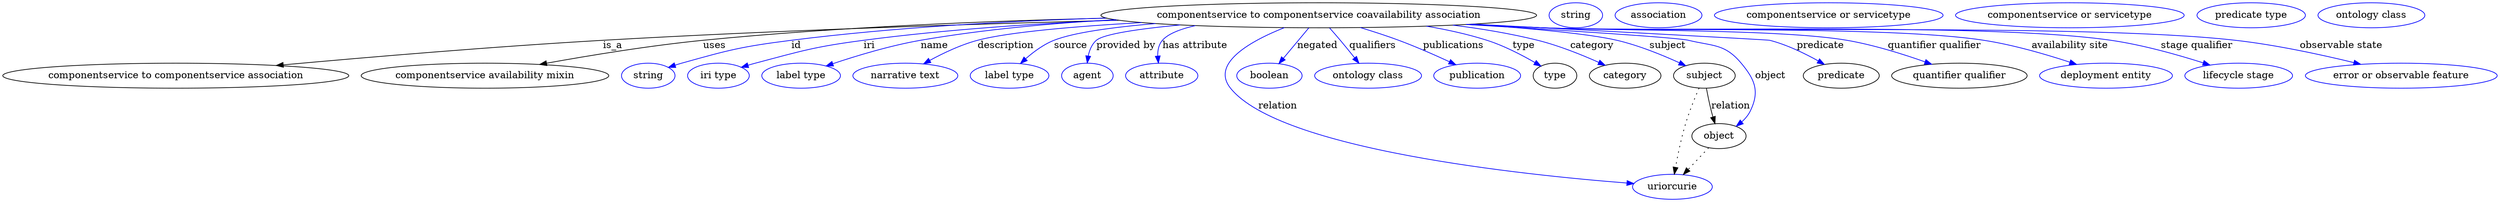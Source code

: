 digraph {
	graph [bb="0,0,3586.7,283"];
	node [label="\N"];
	"componentservice to componentservice coavailability association"	[height=0.5,
		label="componentservice to componentservice coavailability association",
		pos="1891.9,265",
		width=8.702];
	"componentservice to componentservice association"	[height=0.5,
		pos="248.93,178",
		width=6.9147];
	"componentservice to componentservice coavailability association" -> "componentservice to componentservice association"	[label=is_a,
		lp="876.93,221.5",
		pos="e,393.32,192.7 1604.3,257.85 1397.8,252.55 1113.1,243.43 862.93,229 706.21,219.96 527.37,204.85 403.28,193.6"];
	"componentservice availability mixin"	[height=0.5,
		pos="693.93,178",
		width=4.9468];
	"componentservice to componentservice coavailability association" -> "componentservice availability mixin"	[label=uses,
		lp="1023.4,221.5",
		pos="e,772.38,194.19 1586.9,260.87 1416,256.88 1199.2,248.1 1006.9,229 930.81,221.44 845.06,207.35 782.59,196.05"];
	id	[color=blue,
		height=0.5,
		label=string,
		pos="927.93,178",
		width=1.0652];
	"componentservice to componentservice coavailability association" -> id	[color=blue,
		label=id,
		lp="1140.9,221.5",
		pos="e,956.92,189.97 1586.2,260.99 1447.7,256.78 1282.1,247.77 1133.9,229 1062.8,219.98 1045,215.35 975.93,196 972.82,195.13 969.62,194.16 \
966.43,193.14",
		style=solid];
	iri	[color=blue,
		height=0.5,
		label="iri type",
		pos="1028.9,178",
		width=1.2277];
	"componentservice to componentservice coavailability association" -> iri	[color=blue,
		label=iri,
		lp="1245.9,221.5",
		pos="e,1061.9,190.13 1602.1,258.14 1488.2,253.32 1356.6,244.63 1237.9,229 1167.7,219.75 1150.4,214.18 1081.9,196 1078.6,195.11 1075.1,\
194.12 1071.6,193.1",
		style=solid];
	name	[color=blue,
		height=0.5,
		label="label type",
		pos="1147.9,178",
		width=1.5707];
	"componentservice to componentservice coavailability association" -> name	[color=blue,
		label=name,
		lp="1339.9,221.5",
		pos="e,1183.9,192.01 1599.1,258.58 1509.1,253.57 1410,244.65 1319.9,229 1276.3,221.42 1228,206.79 1193.7,195.31",
		style=solid];
	description	[color=blue,
		height=0.5,
		label="narrative text",
		pos="1297.9,178",
		width=2.0943];
	"componentservice to componentservice coavailability association" -> description	[color=blue,
		label=description,
		lp="1442.4,221.5",
		pos="e,1324.2,195.08 1637.5,254.46 1542.6,249.07 1446.9,240.95 1401.9,229 1377.9,222.6 1352.6,210.63 1333.1,200",
		style=solid];
	source	[color=blue,
		height=0.5,
		label="label type",
		pos="1447.9,178",
		width=1.5707];
	"componentservice to componentservice coavailability association" -> source	[color=blue,
		label=source,
		lp="1535.9,221.5",
		pos="e,1463.6,195.52 1657.5,253.04 1596.5,247.81 1540.1,240.16 1511.9,229 1497,223.06 1482.6,212.46 1471.3,202.55",
		style=solid];
	"provided by"	[color=blue,
		height=0.5,
		label=agent,
		pos="1559.9,178",
		width=1.0291];
	"componentservice to componentservice coavailability association" -> "provided by"	[color=blue,
		label="provided by",
		lp="1615.4,221.5",
		pos="e,1559.7,196.4 1693.1,251.04 1634.7,245.48 1583.5,238.13 1572.9,229 1566.4,223.33 1562.9,214.81 1561.1,206.4",
		style=solid];
	"has attribute"	[color=blue,
		height=0.5,
		label=attribute,
		pos="1666.9,178",
		width=1.4443];
	"componentservice to componentservice coavailability association" -> "has attribute"	[color=blue,
		label="has attribute",
		lp="1714.9,221.5",
		pos="e,1662.2,196.27 1715.3,250.12 1693.5,245.09 1676,238.26 1667.9,229 1662.5,222.84 1661,214.44 1661.2,206.29",
		style=solid];
	relation	[color=blue,
		height=0.5,
		label=uriorcurie,
		pos="2400.9,18",
		width=1.5887];
	"componentservice to componentservice coavailability association" -> relation	[color=blue,
		label=relation,
		lp="1833.9,134.5",
		pos="e,2345.5,22.691 1842.7,247.07 1796,228.36 1737,196.06 1765.9,160 1836.9,71.509 2187.7,35.067 2335.3,23.483",
		style=solid];
	negated	[color=blue,
		height=0.5,
		label=boolean,
		pos="1821.9,178",
		width=1.2999];
	"componentservice to componentservice coavailability association" -> negated	[color=blue,
		label=negated,
		lp="1890.9,221.5",
		pos="e,1835.4,195.31 1877.8,246.8 1867.4,234.23 1853.2,217.01 1841.8,203.08",
		style=solid];
	qualifiers	[color=blue,
		height=0.5,
		label="ontology class",
		pos="1962.9,178",
		width=2.1304];
	"componentservice to componentservice coavailability association" -> qualifiers	[color=blue,
		label=qualifiers,
		lp="1970.4,221.5",
		pos="e,1950.2,195.93 1908.2,246.79 1913.3,241.2 1918.9,234.91 1923.9,229 1930.7,221.01 1937.8,212.07 1944.1,203.97",
		style=solid];
	publications	[color=blue,
		height=0.5,
		label=publication,
		pos="2119.9,178",
		width=1.7332];
	"componentservice to componentservice coavailability association" -> publications	[color=blue,
		label=publications,
		lp="2086.9,221.5",
		pos="e,2089.5,193.86 1952.6,247.27 1970.6,241.89 1990.2,235.61 2007.9,229 2032.3,219.91 2059,208.1 2080.1,198.24",
		style=solid];
	type	[height=0.5,
		pos="2231.9,178",
		width=0.86659];
	"componentservice to componentservice coavailability association" -> type	[color=blue,
		label=type,
		lp="2186.9,221.5",
		pos="e,2211.6,192.03 2047.9,249.38 2077.2,244.44 2107.3,237.83 2134.9,229 2159,221.31 2184.2,208.09 2203,197.17",
		style=solid];
	category	[height=0.5,
		pos="2332.9,178",
		width=1.4263];
	"componentservice to componentservice coavailability association" -> category	[color=blue,
		label=category,
		lp="2285.4,221.5",
		pos="e,2304.1,193 2084.9,250.8 2125.6,245.73 2168,238.71 2206.9,229 2237.4,221.41 2270.3,208.17 2294.8,197.22",
		style=solid];
	subject	[height=0.5,
		pos="2446.9,178",
		width=1.2277];
	"componentservice to componentservice coavailability association" -> subject	[color=blue,
		label=subject,
		lp="2393.9,221.5",
		pos="e,2420.2,192.33 2110.6,252.08 2194.9,246.24 2280.6,238.42 2320.9,229 2352.3,221.67 2386.1,207.89 2410.8,196.65",
		style=solid];
	object	[height=0.5,
		pos="2467.9,91",
		width=1.0832];
	"componentservice to componentservice coavailability association" -> object	[color=blue,
		label=object,
		lp="2541.9,178",
		pos="e,2492.8,105.25 2103.8,251.73 2245.2,243.27 2407.9,232.88 2423.9,229 2459.7,220.33 2476.2,224.2 2499.9,196 2520,172.11 2526.6,155.03 \
2512.9,127 2510.1,121.17 2505.7,116.02 2500.8,111.6",
		style=solid];
	predicate	[height=0.5,
		pos="2643.9,178",
		width=1.5165];
	"componentservice to componentservice coavailability association" -> predicate	[color=blue,
		label=predicate,
		lp="2613.9,221.5",
		pos="e,2619.6,194.26 2114,252.27 2300.9,242.37 2538.3,229.68 2540.9,229 2565.5,222.65 2591.2,210.18 2610.8,199.29",
		style=solid];
	"quantifier qualifier"	[height=0.5,
		pos="2813.9,178",
		width=2.7081];
	"componentservice to componentservice coavailability association" -> "quantifier qualifier"	[color=blue,
		label="quantifier qualifier",
		lp="2777.9,221.5",
		pos="e,2774,194.49 2111.3,252.12 2145.9,250.34 2181.4,248.57 2214.9,247 2312,242.45 2556.1,245.47 2651.9,229 2690.6,222.36 2732.9,209.09 \
2764.5,197.89",
		style=solid];
	"availability site"	[color=blue,
		height=0.5,
		label="deployment entity",
		pos="3024.9,178",
		width=2.6539];
	"componentservice to componentservice coavailability association" -> "availability site"	[color=blue,
		label="availability site",
		lp="2972.9,221.5",
		pos="e,2982.6,194.25 2107.8,251.91 2143.6,250.12 2180.3,248.4 2214.9,247 2355.8,241.3 2709.6,250.42 2848.9,229 2891.4,222.47 2938,208.9 \
2972.7,197.54",
		style=solid];
	"stage qualifier"	[color=blue,
		height=0.5,
		label="lifecycle stage",
		pos="3215.9,178",
		width=2.1484];
	"componentservice to componentservice coavailability association" -> "stage qualifier"	[color=blue,
		label="stage qualifier",
		lp="3155.4,221.5",
		pos="e,3174.5,193.37 2105.6,251.83 2142.1,250.02 2179.6,248.32 2214.9,247 2396.4,240.23 2852.2,255 3031.9,229 3077.6,222.39 3128.1,208.16 \
3164.6,196.56",
		style=solid];
	"observable state"	[color=blue,
		height=0.5,
		label="error or observable feature",
		pos="3448.9,178",
		width=3.8274];
	"componentservice to componentservice coavailability association" -> "observable state"	[color=blue,
		label="observable state",
		lp="3363.4,221.5",
		pos="e,3390.7,194.44 2104.7,251.76 2141.5,249.94 2179.3,248.26 2214.9,247 2436.2,239.18 2991,253.87 3210.9,229 3268.9,222.45 3333.6,208.4 \
3380.9,196.86",
		style=solid];
	association_type	[color=blue,
		height=0.5,
		label=string,
		pos="2261.9,265",
		width=1.0652];
	association_category	[color=blue,
		height=0.5,
		label=association,
		pos="2380.9,265",
		width=1.7332];
	subject -> relation	[pos="e,2403.7,36.136 2439.3,160.24 2433.4,146.64 2425.3,126.88 2419.9,109 2413.7,88.265 2408.7,64.241 2405.4,46.231",
		style=dotted];
	subject -> object	[label=relation,
		lp="2484.9,134.5",
		pos="e,2462.2,108.98 2449.9,159.77 2451.7,150.09 2454.2,137.8 2456.9,127 2457.6,124.32 2458.4,121.53 2459.2,118.76"];
	"componentservice to componentservice association_subject"	[color=blue,
		height=0.5,
		label="componentservice or servicetype",
		pos="2625.9,265",
		width=4.5677];
	object -> relation	[pos="e,2416.7,35.702 2453.1,74.243 2444.5,65.127 2433.5,53.465 2423.8,43.208",
		style=dotted];
	"componentservice to componentservice association_object"	[color=blue,
		height=0.5,
		label="componentservice or servicetype",
		pos="2972.9,265",
		width=4.5677];
	"componentservice to componentservice coavailability association_predicate"	[color=blue,
		height=0.5,
		label="predicate type",
		pos="3232.9,265",
		width=2.1665];
	"componentservice availability mixin_quantifier qualifier"	[color=blue,
		height=0.5,
		label="ontology class",
		pos="3405.9,265",
		width=2.1304];
}

